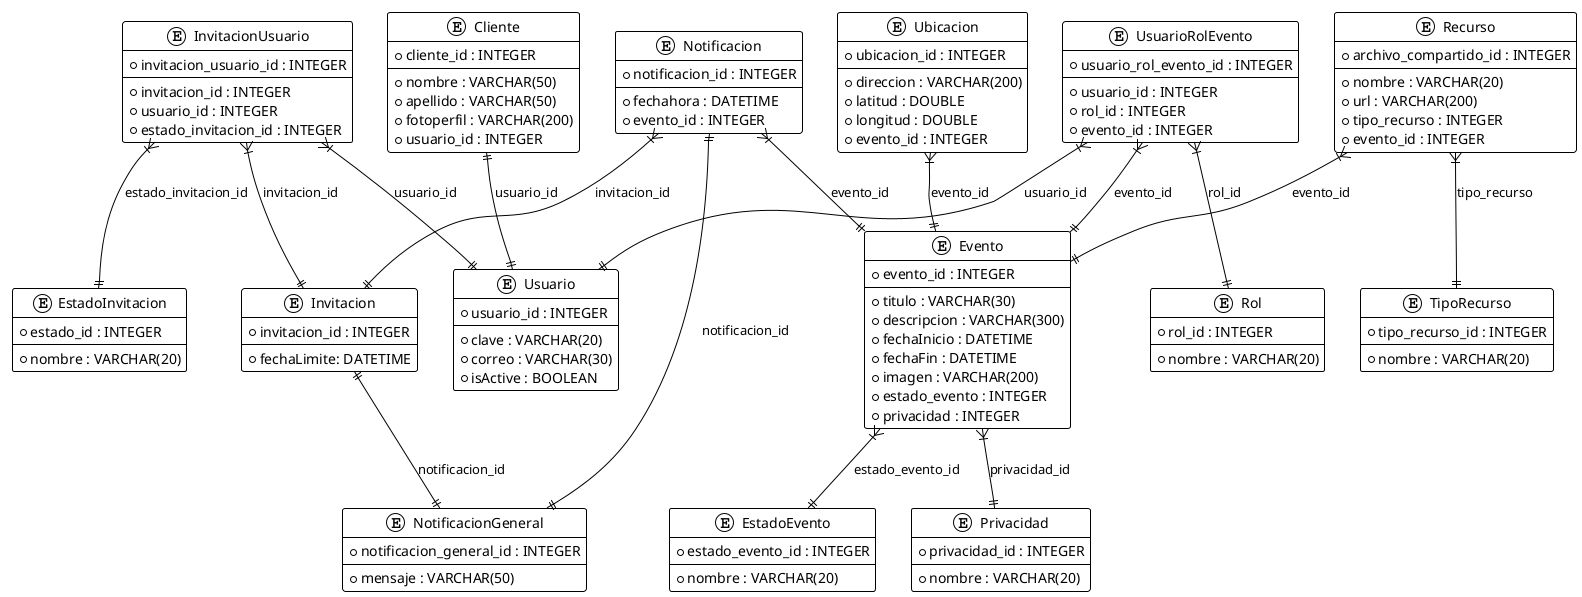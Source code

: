 @startuml
!theme plain

entity "Cliente" {
  * cliente_id : INTEGER
  --
  * nombre : VARCHAR(50)
  * apellido : VARCHAR(50)
  * fotoperfil : VARCHAR(200)
  * usuario_id : INTEGER
}

entity "Usuario" {
  * usuario_id : INTEGER
  --
  * clave : VARCHAR(20)
  * correo : VARCHAR(30)
  * isActive : BOOLEAN
}

entity "Evento" {
  * evento_id : INTEGER
  --
  * titulo : VARCHAR(30)
  * descripcion : VARCHAR(300)
  * fechaInicio : DATETIME
  * fechaFin : DATETIME
  * imagen : VARCHAR(200)
  * estado_evento : INTEGER
  * privacidad : INTEGER
}

entity "Invitacion" {
  * invitacion_id : INTEGER
  --
  * fechaLimite: DATETIME
}

entity "InvitacionUsuario" {
  * invitacion_usuario_id : INTEGER
  --
  * invitacion_id : INTEGER
  * usuario_id : INTEGER
  * estado_invitacion_id : INTEGER
}

entity "Notificacion" {
  * notificacion_id : INTEGER
  --
  * fechahora : DATETIME
  * evento_id : INTEGER
}

entity "NotificacionGeneral" {
  * notificacion_general_id : INTEGER
  --
  * mensaje : VARCHAR(50)
}

entity "Ubicacion" {
  * ubicacion_id : INTEGER
  --
  * direccion : VARCHAR(200)
  * latitud : DOUBLE
  * longitud : DOUBLE
  * evento_id : INTEGER
}

entity "EstadoInvitacion" {
  * estado_id : INTEGER
  --
  * nombre : VARCHAR(20)
}

entity "EstadoEvento" {
  * estado_evento_id : INTEGER
  --
  * nombre : VARCHAR(20)
}

entity "Privacidad" {
  * privacidad_id : INTEGER
  --
  * nombre : VARCHAR(20)
}

entity "UsuarioRolEvento" {
  * usuario_rol_evento_id : INTEGER
  --
  * usuario_id : INTEGER
  * rol_id : INTEGER
  * evento_id : INTEGER
}

entity "Rol" {
  * rol_id : INTEGER
  --
  * nombre : VARCHAR(20)
}

entity "Recurso" {
  * archivo_compartido_id : INTEGER
  --
  * nombre : VARCHAR(20)
  * url : VARCHAR(200)
  * tipo_recurso : INTEGER
  * evento_id : INTEGER
}

entity "TipoRecurso" {
  * tipo_recurso_id : INTEGER
  --
  * nombre : VARCHAR(20)
}

' Relaciones 1:1
Cliente ||--|| Usuario : usuario_id
Notificacion ||--|| NotificacionGeneral : notificacion_id
Invitacion ||--|| NotificacionGeneral : notificacion_id

' Relaciones 1:m
InvitacionUsuario }|--|| EstadoInvitacion : estado_invitacion_id
InvitacionUsuario }|--|| Invitacion : invitacion_id
InvitacionUsuario }|--|| Usuario : usuario_id
Notificacion }|--|| Invitacion : invitacion_id
Notificacion }|--|| Evento : evento_id
Recurso }|--|| TipoRecurso : tipo_recurso
Recurso }|--|| Evento : evento_id
Ubicacion }|--|| Evento : evento_id
Evento }|--|| EstadoEvento : estado_evento_id
Evento }|--|| Privacidad : privacidad_id
UsuarioRolEvento }|--|| Usuario : usuario_id
UsuarioRolEvento }|--|| Rol : rol_id
UsuarioRolEvento }|--|| Evento : evento_id

@enduml
